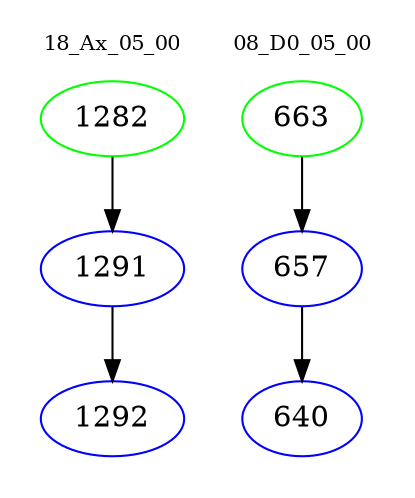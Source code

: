 digraph{
subgraph cluster_0 {
color = white
label = "18_Ax_05_00";
fontsize=10;
T0_1282 [label="1282", color="green"]
T0_1282 -> T0_1291 [color="black"]
T0_1291 [label="1291", color="blue"]
T0_1291 -> T0_1292 [color="black"]
T0_1292 [label="1292", color="blue"]
}
subgraph cluster_1 {
color = white
label = "08_D0_05_00";
fontsize=10;
T1_663 [label="663", color="green"]
T1_663 -> T1_657 [color="black"]
T1_657 [label="657", color="blue"]
T1_657 -> T1_640 [color="black"]
T1_640 [label="640", color="blue"]
}
}
